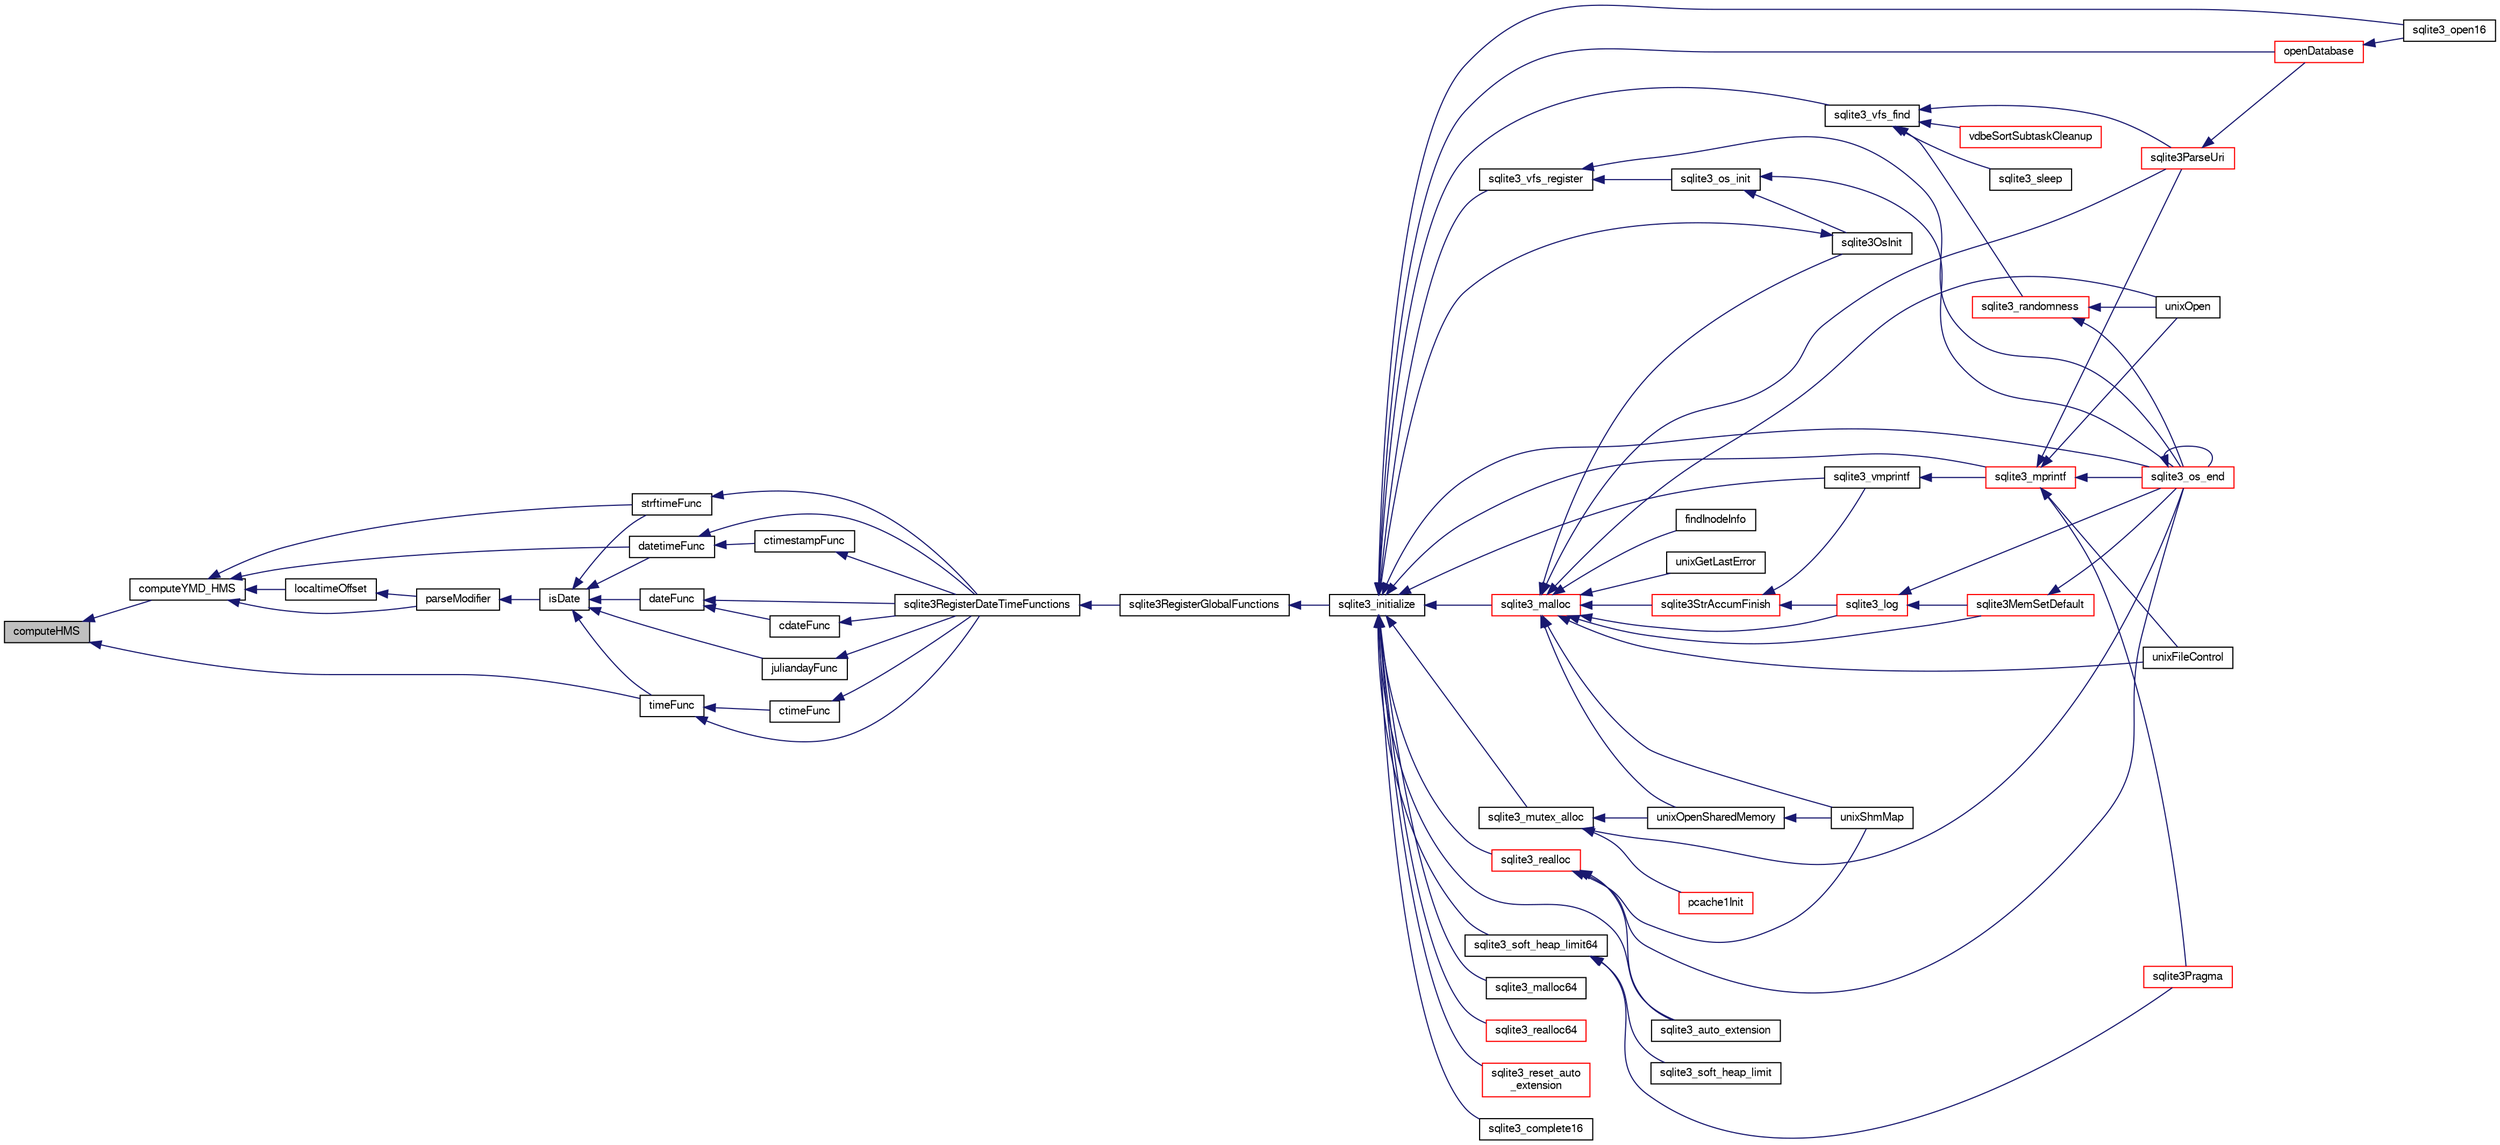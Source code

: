 digraph "computeHMS"
{
  edge [fontname="FreeSans",fontsize="10",labelfontname="FreeSans",labelfontsize="10"];
  node [fontname="FreeSans",fontsize="10",shape=record];
  rankdir="LR";
  Node63452 [label="computeHMS",height=0.2,width=0.4,color="black", fillcolor="grey75", style="filled", fontcolor="black"];
  Node63452 -> Node63453 [dir="back",color="midnightblue",fontsize="10",style="solid",fontname="FreeSans"];
  Node63453 [label="computeYMD_HMS",height=0.2,width=0.4,color="black", fillcolor="white", style="filled",URL="$sqlite3_8c.html#aaa0f11071766258d0a6bd58c98a5cfa4"];
  Node63453 -> Node63454 [dir="back",color="midnightblue",fontsize="10",style="solid",fontname="FreeSans"];
  Node63454 [label="localtimeOffset",height=0.2,width=0.4,color="black", fillcolor="white", style="filled",URL="$sqlite3_8c.html#a90df73d3001a38322fee639ae369b637"];
  Node63454 -> Node63455 [dir="back",color="midnightblue",fontsize="10",style="solid",fontname="FreeSans"];
  Node63455 [label="parseModifier",height=0.2,width=0.4,color="black", fillcolor="white", style="filled",URL="$sqlite3_8c.html#af27e39a2d2026d0f51799a9c254c4f06"];
  Node63455 -> Node63456 [dir="back",color="midnightblue",fontsize="10",style="solid",fontname="FreeSans"];
  Node63456 [label="isDate",height=0.2,width=0.4,color="black", fillcolor="white", style="filled",URL="$sqlite3_8c.html#a88586fabfb5a2ee248ccf6f5dfb90904"];
  Node63456 -> Node63457 [dir="back",color="midnightblue",fontsize="10",style="solid",fontname="FreeSans"];
  Node63457 [label="juliandayFunc",height=0.2,width=0.4,color="black", fillcolor="white", style="filled",URL="$sqlite3_8c.html#ac3eed2d3f72c21bee1e65f9d0f33a263"];
  Node63457 -> Node63458 [dir="back",color="midnightblue",fontsize="10",style="solid",fontname="FreeSans"];
  Node63458 [label="sqlite3RegisterDateTimeFunctions",height=0.2,width=0.4,color="black", fillcolor="white", style="filled",URL="$sqlite3_8c.html#a44405fdf6c4462912007f6602ecc0bb4"];
  Node63458 -> Node63459 [dir="back",color="midnightblue",fontsize="10",style="solid",fontname="FreeSans"];
  Node63459 [label="sqlite3RegisterGlobalFunctions",height=0.2,width=0.4,color="black", fillcolor="white", style="filled",URL="$sqlite3_8c.html#a9f75bd111010f29e1b8d74344473c4ec"];
  Node63459 -> Node63460 [dir="back",color="midnightblue",fontsize="10",style="solid",fontname="FreeSans"];
  Node63460 [label="sqlite3_initialize",height=0.2,width=0.4,color="black", fillcolor="white", style="filled",URL="$sqlite3_8h.html#ab0c0ee2d5d4cf8b28e9572296a8861df"];
  Node63460 -> Node63461 [dir="back",color="midnightblue",fontsize="10",style="solid",fontname="FreeSans"];
  Node63461 [label="sqlite3_vfs_find",height=0.2,width=0.4,color="black", fillcolor="white", style="filled",URL="$sqlite3_8h.html#ac201a26de3dfa1d6deb8069eb8d95627"];
  Node63461 -> Node63462 [dir="back",color="midnightblue",fontsize="10",style="solid",fontname="FreeSans"];
  Node63462 [label="sqlite3_randomness",height=0.2,width=0.4,color="red", fillcolor="white", style="filled",URL="$sqlite3_8h.html#aa452ad88657d4606e137b09c4e9315c7"];
  Node63462 -> Node63466 [dir="back",color="midnightblue",fontsize="10",style="solid",fontname="FreeSans"];
  Node63466 [label="unixOpen",height=0.2,width=0.4,color="black", fillcolor="white", style="filled",URL="$sqlite3_8c.html#a8ed5efc47b6e14f7805cd1bb9b215775"];
  Node63462 -> Node63467 [dir="back",color="midnightblue",fontsize="10",style="solid",fontname="FreeSans"];
  Node63467 [label="sqlite3_os_end",height=0.2,width=0.4,color="red", fillcolor="white", style="filled",URL="$sqlite3_8h.html#a2288c95881ecca13d994e42b6a958906"];
  Node63467 -> Node63467 [dir="back",color="midnightblue",fontsize="10",style="solid",fontname="FreeSans"];
  Node63461 -> Node63865 [dir="back",color="midnightblue",fontsize="10",style="solid",fontname="FreeSans"];
  Node63865 [label="vdbeSortSubtaskCleanup",height=0.2,width=0.4,color="red", fillcolor="white", style="filled",URL="$sqlite3_8c.html#abc8ce4c3ef58cc10f5b27642aab32b30"];
  Node63461 -> Node63868 [dir="back",color="midnightblue",fontsize="10",style="solid",fontname="FreeSans"];
  Node63868 [label="sqlite3ParseUri",height=0.2,width=0.4,color="red", fillcolor="white", style="filled",URL="$sqlite3_8c.html#aaa912f29a67460d8b2186c97056e8767"];
  Node63868 -> Node63711 [dir="back",color="midnightblue",fontsize="10",style="solid",fontname="FreeSans"];
  Node63711 [label="openDatabase",height=0.2,width=0.4,color="red", fillcolor="white", style="filled",URL="$sqlite3_8c.html#a6a9c3bc3a64234e863413f41db473758"];
  Node63711 -> Node63714 [dir="back",color="midnightblue",fontsize="10",style="solid",fontname="FreeSans"];
  Node63714 [label="sqlite3_open16",height=0.2,width=0.4,color="black", fillcolor="white", style="filled",URL="$sqlite3_8h.html#adbc401bb96713f32e553db32f6f3ca33"];
  Node63461 -> Node63869 [dir="back",color="midnightblue",fontsize="10",style="solid",fontname="FreeSans"];
  Node63869 [label="sqlite3_sleep",height=0.2,width=0.4,color="black", fillcolor="white", style="filled",URL="$sqlite3_8h.html#ad0c133ddbbecb6433f3c6ebef8966efa"];
  Node63460 -> Node63870 [dir="back",color="midnightblue",fontsize="10",style="solid",fontname="FreeSans"];
  Node63870 [label="sqlite3_vfs_register",height=0.2,width=0.4,color="black", fillcolor="white", style="filled",URL="$sqlite3_8h.html#a7184b289ccd4c4c7200589137d88c4ae"];
  Node63870 -> Node63871 [dir="back",color="midnightblue",fontsize="10",style="solid",fontname="FreeSans"];
  Node63871 [label="sqlite3_os_init",height=0.2,width=0.4,color="black", fillcolor="white", style="filled",URL="$sqlite3_8h.html#acebc2290d00a32d3afe2361f2979038b"];
  Node63871 -> Node63872 [dir="back",color="midnightblue",fontsize="10",style="solid",fontname="FreeSans"];
  Node63872 [label="sqlite3OsInit",height=0.2,width=0.4,color="black", fillcolor="white", style="filled",URL="$sqlite3_8c.html#afeaa886fe1ca086a30fd278b1d069762"];
  Node63872 -> Node63460 [dir="back",color="midnightblue",fontsize="10",style="solid",fontname="FreeSans"];
  Node63871 -> Node63467 [dir="back",color="midnightblue",fontsize="10",style="solid",fontname="FreeSans"];
  Node63870 -> Node63467 [dir="back",color="midnightblue",fontsize="10",style="solid",fontname="FreeSans"];
  Node63460 -> Node63873 [dir="back",color="midnightblue",fontsize="10",style="solid",fontname="FreeSans"];
  Node63873 [label="sqlite3_mutex_alloc",height=0.2,width=0.4,color="black", fillcolor="white", style="filled",URL="$sqlite3_8h.html#aa3f89418cd18e99596435c958b29b650"];
  Node63873 -> Node63874 [dir="back",color="midnightblue",fontsize="10",style="solid",fontname="FreeSans"];
  Node63874 [label="unixOpenSharedMemory",height=0.2,width=0.4,color="black", fillcolor="white", style="filled",URL="$sqlite3_8c.html#a30775afa2e08ca6ddc7853326afed7c7"];
  Node63874 -> Node63875 [dir="back",color="midnightblue",fontsize="10",style="solid",fontname="FreeSans"];
  Node63875 [label="unixShmMap",height=0.2,width=0.4,color="black", fillcolor="white", style="filled",URL="$sqlite3_8c.html#aeaa77f0ab08a4f4ee5f86e8c9727e974"];
  Node63873 -> Node63467 [dir="back",color="midnightblue",fontsize="10",style="solid",fontname="FreeSans"];
  Node63873 -> Node63876 [dir="back",color="midnightblue",fontsize="10",style="solid",fontname="FreeSans"];
  Node63876 [label="pcache1Init",height=0.2,width=0.4,color="red", fillcolor="white", style="filled",URL="$sqlite3_8c.html#a05e9c1daf3dd812db1d769b69b20e069"];
  Node63460 -> Node63946 [dir="back",color="midnightblue",fontsize="10",style="solid",fontname="FreeSans"];
  Node63946 [label="sqlite3_soft_heap_limit64",height=0.2,width=0.4,color="black", fillcolor="white", style="filled",URL="$sqlite3_8h.html#ab37b3a4d1652e3acb2c43d1252e6b852"];
  Node63946 -> Node63947 [dir="back",color="midnightblue",fontsize="10",style="solid",fontname="FreeSans"];
  Node63947 [label="sqlite3_soft_heap_limit",height=0.2,width=0.4,color="black", fillcolor="white", style="filled",URL="$sqlite3_8h.html#a18c3472581de3072201723e798524fdc"];
  Node63946 -> Node63554 [dir="back",color="midnightblue",fontsize="10",style="solid",fontname="FreeSans"];
  Node63554 [label="sqlite3Pragma",height=0.2,width=0.4,color="red", fillcolor="white", style="filled",URL="$sqlite3_8c.html#a111391370f58f8e6a6eca51fd34d62ed"];
  Node63460 -> Node63948 [dir="back",color="midnightblue",fontsize="10",style="solid",fontname="FreeSans"];
  Node63948 [label="sqlite3_malloc",height=0.2,width=0.4,color="red", fillcolor="white", style="filled",URL="$sqlite3_8h.html#a510e31845345737f17d86ce0b2328356"];
  Node63948 -> Node63872 [dir="back",color="midnightblue",fontsize="10",style="solid",fontname="FreeSans"];
  Node63948 -> Node63944 [dir="back",color="midnightblue",fontsize="10",style="solid",fontname="FreeSans"];
  Node63944 [label="sqlite3MemSetDefault",height=0.2,width=0.4,color="red", fillcolor="white", style="filled",URL="$sqlite3_8c.html#a162fbfd727e92c5f8f72625b5ff62549"];
  Node63944 -> Node63467 [dir="back",color="midnightblue",fontsize="10",style="solid",fontname="FreeSans"];
  Node63948 -> Node63949 [dir="back",color="midnightblue",fontsize="10",style="solid",fontname="FreeSans"];
  Node63949 [label="sqlite3StrAccumFinish",height=0.2,width=0.4,color="red", fillcolor="white", style="filled",URL="$sqlite3_8c.html#adb7f26b10ac1b847db6f000ef4c2e2ba"];
  Node63949 -> Node64023 [dir="back",color="midnightblue",fontsize="10",style="solid",fontname="FreeSans"];
  Node64023 [label="sqlite3_vmprintf",height=0.2,width=0.4,color="black", fillcolor="white", style="filled",URL="$sqlite3_8h.html#ac240de67ddf003828f16a6d9dd3fa3ca"];
  Node64023 -> Node64024 [dir="back",color="midnightblue",fontsize="10",style="solid",fontname="FreeSans"];
  Node64024 [label="sqlite3_mprintf",height=0.2,width=0.4,color="red", fillcolor="white", style="filled",URL="$sqlite3_8h.html#a9533933e57f7ccbb48c32041ce3a8862"];
  Node64024 -> Node63465 [dir="back",color="midnightblue",fontsize="10",style="solid",fontname="FreeSans"];
  Node63465 [label="unixFileControl",height=0.2,width=0.4,color="black", fillcolor="white", style="filled",URL="$sqlite3_8c.html#ad71f213fa385cc58f307cefd953c03ae"];
  Node64024 -> Node63466 [dir="back",color="midnightblue",fontsize="10",style="solid",fontname="FreeSans"];
  Node64024 -> Node63467 [dir="back",color="midnightblue",fontsize="10",style="solid",fontname="FreeSans"];
  Node64024 -> Node63554 [dir="back",color="midnightblue",fontsize="10",style="solid",fontname="FreeSans"];
  Node64024 -> Node63868 [dir="back",color="midnightblue",fontsize="10",style="solid",fontname="FreeSans"];
  Node63949 -> Node64131 [dir="back",color="midnightblue",fontsize="10",style="solid",fontname="FreeSans"];
  Node64131 [label="sqlite3_log",height=0.2,width=0.4,color="red", fillcolor="white", style="filled",URL="$sqlite3_8h.html#a298c9699bf9c143662c6b1fec4b2dc3b"];
  Node64131 -> Node63944 [dir="back",color="midnightblue",fontsize="10",style="solid",fontname="FreeSans"];
  Node64131 -> Node63467 [dir="back",color="midnightblue",fontsize="10",style="solid",fontname="FreeSans"];
  Node63948 -> Node64131 [dir="back",color="midnightblue",fontsize="10",style="solid",fontname="FreeSans"];
  Node63948 -> Node64210 [dir="back",color="midnightblue",fontsize="10",style="solid",fontname="FreeSans"];
  Node64210 [label="findInodeInfo",height=0.2,width=0.4,color="black", fillcolor="white", style="filled",URL="$sqlite3_8c.html#ac92c39062e69a79c4a62dfd55242c782"];
  Node63948 -> Node63465 [dir="back",color="midnightblue",fontsize="10",style="solid",fontname="FreeSans"];
  Node63948 -> Node63874 [dir="back",color="midnightblue",fontsize="10",style="solid",fontname="FreeSans"];
  Node63948 -> Node63875 [dir="back",color="midnightblue",fontsize="10",style="solid",fontname="FreeSans"];
  Node63948 -> Node63466 [dir="back",color="midnightblue",fontsize="10",style="solid",fontname="FreeSans"];
  Node63948 -> Node64044 [dir="back",color="midnightblue",fontsize="10",style="solid",fontname="FreeSans"];
  Node64044 [label="unixGetLastError",height=0.2,width=0.4,color="black", fillcolor="white", style="filled",URL="$sqlite3_8c.html#aed1e42f49d74b419c3c85b559dd61240"];
  Node63948 -> Node63868 [dir="back",color="midnightblue",fontsize="10",style="solid",fontname="FreeSans"];
  Node63460 -> Node64213 [dir="back",color="midnightblue",fontsize="10",style="solid",fontname="FreeSans"];
  Node64213 [label="sqlite3_malloc64",height=0.2,width=0.4,color="black", fillcolor="white", style="filled",URL="$sqlite3_8h.html#a12b7ee85e539ea28c130c5c75b96a82a"];
  Node63460 -> Node64214 [dir="back",color="midnightblue",fontsize="10",style="solid",fontname="FreeSans"];
  Node64214 [label="sqlite3_realloc",height=0.2,width=0.4,color="red", fillcolor="white", style="filled",URL="$sqlite3_8h.html#a627f0eeface58024ef47403d8cc76b35"];
  Node64214 -> Node63875 [dir="back",color="midnightblue",fontsize="10",style="solid",fontname="FreeSans"];
  Node64214 -> Node63467 [dir="back",color="midnightblue",fontsize="10",style="solid",fontname="FreeSans"];
  Node64214 -> Node64230 [dir="back",color="midnightblue",fontsize="10",style="solid",fontname="FreeSans"];
  Node64230 [label="sqlite3_auto_extension",height=0.2,width=0.4,color="black", fillcolor="white", style="filled",URL="$sqlite3_8h.html#a85a95b45e94f6bcd52aa39b6acdb36d7"];
  Node63460 -> Node64232 [dir="back",color="midnightblue",fontsize="10",style="solid",fontname="FreeSans"];
  Node64232 [label="sqlite3_realloc64",height=0.2,width=0.4,color="red", fillcolor="white", style="filled",URL="$sqlite3_8h.html#afe88c85e9f864a3fd92941cad197245d"];
  Node63460 -> Node64023 [dir="back",color="midnightblue",fontsize="10",style="solid",fontname="FreeSans"];
  Node63460 -> Node64024 [dir="back",color="midnightblue",fontsize="10",style="solid",fontname="FreeSans"];
  Node63460 -> Node63467 [dir="back",color="midnightblue",fontsize="10",style="solid",fontname="FreeSans"];
  Node63460 -> Node64230 [dir="back",color="midnightblue",fontsize="10",style="solid",fontname="FreeSans"];
  Node63460 -> Node64330 [dir="back",color="midnightblue",fontsize="10",style="solid",fontname="FreeSans"];
  Node64330 [label="sqlite3_reset_auto\l_extension",height=0.2,width=0.4,color="red", fillcolor="white", style="filled",URL="$sqlite3_8h.html#ac33f4064ae6690cada7bdc89e8153ffc"];
  Node63460 -> Node64197 [dir="back",color="midnightblue",fontsize="10",style="solid",fontname="FreeSans"];
  Node64197 [label="sqlite3_complete16",height=0.2,width=0.4,color="black", fillcolor="white", style="filled",URL="$sqlite3_8h.html#a3260341c2ef82787acca48414a1d03a1"];
  Node63460 -> Node63711 [dir="back",color="midnightblue",fontsize="10",style="solid",fontname="FreeSans"];
  Node63460 -> Node63714 [dir="back",color="midnightblue",fontsize="10",style="solid",fontname="FreeSans"];
  Node63456 -> Node64033 [dir="back",color="midnightblue",fontsize="10",style="solid",fontname="FreeSans"];
  Node64033 [label="datetimeFunc",height=0.2,width=0.4,color="black", fillcolor="white", style="filled",URL="$sqlite3_8c.html#a9755493e1c5c377b5ea7078b4029c24a"];
  Node64033 -> Node64034 [dir="back",color="midnightblue",fontsize="10",style="solid",fontname="FreeSans"];
  Node64034 [label="ctimestampFunc",height=0.2,width=0.4,color="black", fillcolor="white", style="filled",URL="$sqlite3_8c.html#af66b08c4ab0dce0ff0c92a61b580f514"];
  Node64034 -> Node63458 [dir="back",color="midnightblue",fontsize="10",style="solid",fontname="FreeSans"];
  Node64033 -> Node63458 [dir="back",color="midnightblue",fontsize="10",style="solid",fontname="FreeSans"];
  Node63456 -> Node64035 [dir="back",color="midnightblue",fontsize="10",style="solid",fontname="FreeSans"];
  Node64035 [label="timeFunc",height=0.2,width=0.4,color="black", fillcolor="white", style="filled",URL="$sqlite3_8c.html#aca881e4cda242c3a8f2256605cbf9e91"];
  Node64035 -> Node64036 [dir="back",color="midnightblue",fontsize="10",style="solid",fontname="FreeSans"];
  Node64036 [label="ctimeFunc",height=0.2,width=0.4,color="black", fillcolor="white", style="filled",URL="$sqlite3_8c.html#ad8e9781533516df5a0705e4b36155290"];
  Node64036 -> Node63458 [dir="back",color="midnightblue",fontsize="10",style="solid",fontname="FreeSans"];
  Node64035 -> Node63458 [dir="back",color="midnightblue",fontsize="10",style="solid",fontname="FreeSans"];
  Node63456 -> Node64037 [dir="back",color="midnightblue",fontsize="10",style="solid",fontname="FreeSans"];
  Node64037 [label="dateFunc",height=0.2,width=0.4,color="black", fillcolor="white", style="filled",URL="$sqlite3_8c.html#a0895a9abec96efb62b3c986a3c14ee32"];
  Node64037 -> Node64038 [dir="back",color="midnightblue",fontsize="10",style="solid",fontname="FreeSans"];
  Node64038 [label="cdateFunc",height=0.2,width=0.4,color="black", fillcolor="white", style="filled",URL="$sqlite3_8c.html#addf6dadca2fea72f90dfa99dbaa3da91"];
  Node64038 -> Node63458 [dir="back",color="midnightblue",fontsize="10",style="solid",fontname="FreeSans"];
  Node64037 -> Node63458 [dir="back",color="midnightblue",fontsize="10",style="solid",fontname="FreeSans"];
  Node63456 -> Node64039 [dir="back",color="midnightblue",fontsize="10",style="solid",fontname="FreeSans"];
  Node64039 [label="strftimeFunc",height=0.2,width=0.4,color="black", fillcolor="white", style="filled",URL="$sqlite3_8c.html#af531defbf93ba3aef96decedeafb344f"];
  Node64039 -> Node63458 [dir="back",color="midnightblue",fontsize="10",style="solid",fontname="FreeSans"];
  Node63453 -> Node63455 [dir="back",color="midnightblue",fontsize="10",style="solid",fontname="FreeSans"];
  Node63453 -> Node64033 [dir="back",color="midnightblue",fontsize="10",style="solid",fontname="FreeSans"];
  Node63453 -> Node64039 [dir="back",color="midnightblue",fontsize="10",style="solid",fontname="FreeSans"];
  Node63452 -> Node64035 [dir="back",color="midnightblue",fontsize="10",style="solid",fontname="FreeSans"];
}

